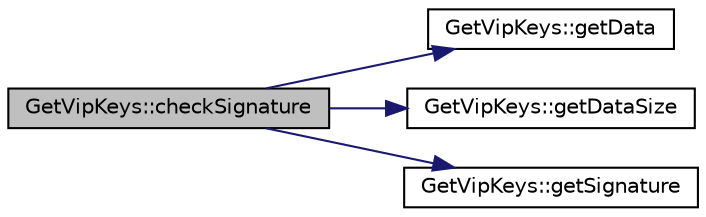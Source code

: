 digraph "GetVipKeys::checkSignature"
{
  edge [fontname="Helvetica",fontsize="10",labelfontname="Helvetica",labelfontsize="10"];
  node [fontname="Helvetica",fontsize="10",shape=record];
  rankdir="LR";
  Node0 [label="GetVipKeys::checkSignature",height=0.2,width=0.4,color="black", fillcolor="grey75", style="filled", fontcolor="black"];
  Node0 -> Node1 [color="midnightblue",fontsize="10",style="solid",fontname="Helvetica"];
  Node1 [label="GetVipKeys::getData",height=0.2,width=0.4,color="black", fillcolor="white", style="filled",URL="$class_get_vip_keys.html#a2678d89f4bf37c89dc2c5a1e149dfa2d",tooltip="Get pointer to command data structure. "];
  Node0 -> Node2 [color="midnightblue",fontsize="10",style="solid",fontname="Helvetica"];
  Node2 [label="GetVipKeys::getDataSize",height=0.2,width=0.4,color="black", fillcolor="white", style="filled",URL="$class_get_vip_keys.html#abd248140780665b2d095d893b3f669fb",tooltip="Get data struct size. Without signature. "];
  Node0 -> Node3 [color="midnightblue",fontsize="10",style="solid",fontname="Helvetica"];
  Node3 [label="GetVipKeys::getSignature",height=0.2,width=0.4,color="black", fillcolor="white", style="filled",URL="$class_get_vip_keys.html#a09fbe9e9c991aa5711bad3c594fa123a",tooltip="Get pointer to signature data. "];
}
